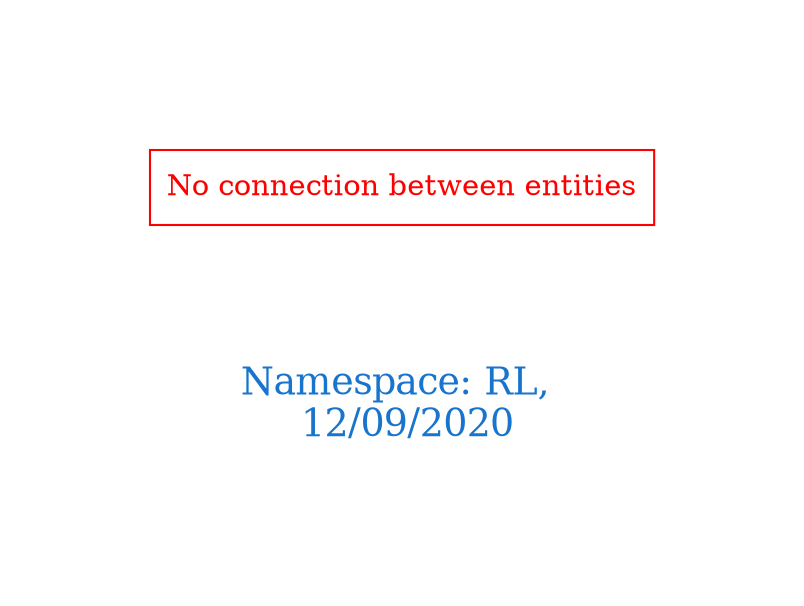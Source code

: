 digraph OGIT_ontology {
 graph [ rankdir= LR,pad=1 
fontsize = 18,
fontcolor= dodgerblue3,label = "\n\n\nNamespace: RL, \n 12/09/2020"];
node[shape=polygon];
edge [  color="gray81"];

"No connection between entities" [fontcolor = "red",color="red", shape="polygon"]
}
